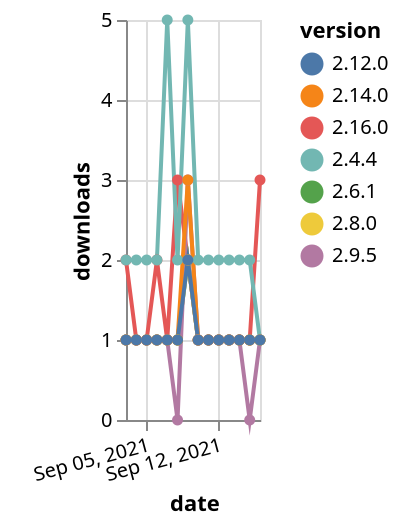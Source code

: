 {"$schema": "https://vega.github.io/schema/vega-lite/v5.json", "description": "A simple bar chart with embedded data.", "data": {"values": [{"date": "2021-09-03", "total": 299, "delta": 1, "version": "2.6.1"}, {"date": "2021-09-04", "total": 300, "delta": 1, "version": "2.6.1"}, {"date": "2021-09-05", "total": 301, "delta": 1, "version": "2.6.1"}, {"date": "2021-09-06", "total": 302, "delta": 1, "version": "2.6.1"}, {"date": "2021-09-07", "total": 303, "delta": 1, "version": "2.6.1"}, {"date": "2021-09-08", "total": 304, "delta": 1, "version": "2.6.1"}, {"date": "2021-09-09", "total": 306, "delta": 2, "version": "2.6.1"}, {"date": "2021-09-10", "total": 307, "delta": 1, "version": "2.6.1"}, {"date": "2021-09-11", "total": 308, "delta": 1, "version": "2.6.1"}, {"date": "2021-09-12", "total": 309, "delta": 1, "version": "2.6.1"}, {"date": "2021-09-13", "total": 310, "delta": 1, "version": "2.6.1"}, {"date": "2021-09-14", "total": 311, "delta": 1, "version": "2.6.1"}, {"date": "2021-09-15", "total": 312, "delta": 1, "version": "2.6.1"}, {"date": "2021-09-16", "total": 313, "delta": 1, "version": "2.6.1"}, {"date": "2021-09-03", "total": 132, "delta": 2, "version": "2.16.0"}, {"date": "2021-09-04", "total": 133, "delta": 1, "version": "2.16.0"}, {"date": "2021-09-05", "total": 134, "delta": 1, "version": "2.16.0"}, {"date": "2021-09-06", "total": 136, "delta": 2, "version": "2.16.0"}, {"date": "2021-09-07", "total": 137, "delta": 1, "version": "2.16.0"}, {"date": "2021-09-08", "total": 140, "delta": 3, "version": "2.16.0"}, {"date": "2021-09-09", "total": 142, "delta": 2, "version": "2.16.0"}, {"date": "2021-09-10", "total": 143, "delta": 1, "version": "2.16.0"}, {"date": "2021-09-11", "total": 144, "delta": 1, "version": "2.16.0"}, {"date": "2021-09-12", "total": 145, "delta": 1, "version": "2.16.0"}, {"date": "2021-09-13", "total": 146, "delta": 1, "version": "2.16.0"}, {"date": "2021-09-14", "total": 147, "delta": 1, "version": "2.16.0"}, {"date": "2021-09-15", "total": 148, "delta": 1, "version": "2.16.0"}, {"date": "2021-09-16", "total": 151, "delta": 3, "version": "2.16.0"}, {"date": "2021-09-03", "total": 212, "delta": 1, "version": "2.8.0"}, {"date": "2021-09-04", "total": 213, "delta": 1, "version": "2.8.0"}, {"date": "2021-09-05", "total": 214, "delta": 1, "version": "2.8.0"}, {"date": "2021-09-06", "total": 215, "delta": 1, "version": "2.8.0"}, {"date": "2021-09-07", "total": 216, "delta": 1, "version": "2.8.0"}, {"date": "2021-09-08", "total": 217, "delta": 1, "version": "2.8.0"}, {"date": "2021-09-09", "total": 219, "delta": 2, "version": "2.8.0"}, {"date": "2021-09-10", "total": 220, "delta": 1, "version": "2.8.0"}, {"date": "2021-09-11", "total": 221, "delta": 1, "version": "2.8.0"}, {"date": "2021-09-12", "total": 222, "delta": 1, "version": "2.8.0"}, {"date": "2021-09-13", "total": 223, "delta": 1, "version": "2.8.0"}, {"date": "2021-09-14", "total": 224, "delta": 1, "version": "2.8.0"}, {"date": "2021-09-15", "total": 225, "delta": 1, "version": "2.8.0"}, {"date": "2021-09-16", "total": 226, "delta": 1, "version": "2.8.0"}, {"date": "2021-09-03", "total": 217, "delta": 1, "version": "2.9.5"}, {"date": "2021-09-04", "total": 218, "delta": 1, "version": "2.9.5"}, {"date": "2021-09-05", "total": 219, "delta": 1, "version": "2.9.5"}, {"date": "2021-09-06", "total": 220, "delta": 1, "version": "2.9.5"}, {"date": "2021-09-07", "total": 221, "delta": 1, "version": "2.9.5"}, {"date": "2021-09-08", "total": 221, "delta": 0, "version": "2.9.5"}, {"date": "2021-09-09", "total": 224, "delta": 3, "version": "2.9.5"}, {"date": "2021-09-10", "total": 225, "delta": 1, "version": "2.9.5"}, {"date": "2021-09-11", "total": 226, "delta": 1, "version": "2.9.5"}, {"date": "2021-09-12", "total": 227, "delta": 1, "version": "2.9.5"}, {"date": "2021-09-13", "total": 228, "delta": 1, "version": "2.9.5"}, {"date": "2021-09-14", "total": 229, "delta": 1, "version": "2.9.5"}, {"date": "2021-09-15", "total": 229, "delta": 0, "version": "2.9.5"}, {"date": "2021-09-16", "total": 230, "delta": 1, "version": "2.9.5"}, {"date": "2021-09-03", "total": 2867, "delta": 2, "version": "2.4.4"}, {"date": "2021-09-04", "total": 2869, "delta": 2, "version": "2.4.4"}, {"date": "2021-09-05", "total": 2871, "delta": 2, "version": "2.4.4"}, {"date": "2021-09-06", "total": 2873, "delta": 2, "version": "2.4.4"}, {"date": "2021-09-07", "total": 2878, "delta": 5, "version": "2.4.4"}, {"date": "2021-09-08", "total": 2880, "delta": 2, "version": "2.4.4"}, {"date": "2021-09-09", "total": 2885, "delta": 5, "version": "2.4.4"}, {"date": "2021-09-10", "total": 2887, "delta": 2, "version": "2.4.4"}, {"date": "2021-09-11", "total": 2889, "delta": 2, "version": "2.4.4"}, {"date": "2021-09-12", "total": 2891, "delta": 2, "version": "2.4.4"}, {"date": "2021-09-13", "total": 2893, "delta": 2, "version": "2.4.4"}, {"date": "2021-09-14", "total": 2895, "delta": 2, "version": "2.4.4"}, {"date": "2021-09-15", "total": 2897, "delta": 2, "version": "2.4.4"}, {"date": "2021-09-16", "total": 2898, "delta": 1, "version": "2.4.4"}, {"date": "2021-09-03", "total": 237, "delta": 1, "version": "2.14.0"}, {"date": "2021-09-04", "total": 238, "delta": 1, "version": "2.14.0"}, {"date": "2021-09-05", "total": 239, "delta": 1, "version": "2.14.0"}, {"date": "2021-09-06", "total": 240, "delta": 1, "version": "2.14.0"}, {"date": "2021-09-07", "total": 241, "delta": 1, "version": "2.14.0"}, {"date": "2021-09-08", "total": 242, "delta": 1, "version": "2.14.0"}, {"date": "2021-09-09", "total": 245, "delta": 3, "version": "2.14.0"}, {"date": "2021-09-10", "total": 246, "delta": 1, "version": "2.14.0"}, {"date": "2021-09-11", "total": 247, "delta": 1, "version": "2.14.0"}, {"date": "2021-09-12", "total": 248, "delta": 1, "version": "2.14.0"}, {"date": "2021-09-13", "total": 249, "delta": 1, "version": "2.14.0"}, {"date": "2021-09-14", "total": 250, "delta": 1, "version": "2.14.0"}, {"date": "2021-09-15", "total": 251, "delta": 1, "version": "2.14.0"}, {"date": "2021-09-16", "total": 252, "delta": 1, "version": "2.14.0"}, {"date": "2021-09-03", "total": 178, "delta": 1, "version": "2.12.0"}, {"date": "2021-09-04", "total": 179, "delta": 1, "version": "2.12.0"}, {"date": "2021-09-05", "total": 180, "delta": 1, "version": "2.12.0"}, {"date": "2021-09-06", "total": 181, "delta": 1, "version": "2.12.0"}, {"date": "2021-09-07", "total": 182, "delta": 1, "version": "2.12.0"}, {"date": "2021-09-08", "total": 183, "delta": 1, "version": "2.12.0"}, {"date": "2021-09-09", "total": 185, "delta": 2, "version": "2.12.0"}, {"date": "2021-09-10", "total": 186, "delta": 1, "version": "2.12.0"}, {"date": "2021-09-11", "total": 187, "delta": 1, "version": "2.12.0"}, {"date": "2021-09-12", "total": 188, "delta": 1, "version": "2.12.0"}, {"date": "2021-09-13", "total": 189, "delta": 1, "version": "2.12.0"}, {"date": "2021-09-14", "total": 190, "delta": 1, "version": "2.12.0"}, {"date": "2021-09-15", "total": 191, "delta": 1, "version": "2.12.0"}, {"date": "2021-09-16", "total": 192, "delta": 1, "version": "2.12.0"}]}, "width": "container", "mark": {"type": "line", "point": {"filled": true}}, "encoding": {"x": {"field": "date", "type": "temporal", "timeUnit": "yearmonthdate", "title": "date", "axis": {"labelAngle": -15}}, "y": {"field": "delta", "type": "quantitative", "title": "downloads"}, "color": {"field": "version", "type": "nominal"}, "tooltip": {"field": "delta"}}}
